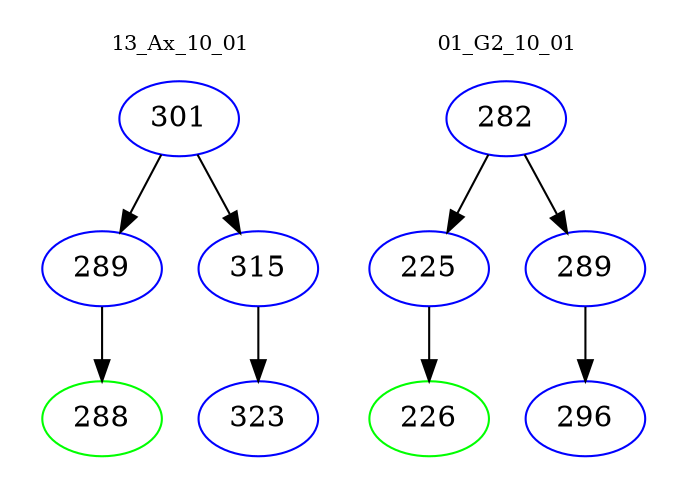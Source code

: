digraph{
subgraph cluster_0 {
color = white
label = "13_Ax_10_01";
fontsize=10;
T0_301 [label="301", color="blue"]
T0_301 -> T0_289 [color="black"]
T0_289 [label="289", color="blue"]
T0_289 -> T0_288 [color="black"]
T0_288 [label="288", color="green"]
T0_301 -> T0_315 [color="black"]
T0_315 [label="315", color="blue"]
T0_315 -> T0_323 [color="black"]
T0_323 [label="323", color="blue"]
}
subgraph cluster_1 {
color = white
label = "01_G2_10_01";
fontsize=10;
T1_282 [label="282", color="blue"]
T1_282 -> T1_225 [color="black"]
T1_225 [label="225", color="blue"]
T1_225 -> T1_226 [color="black"]
T1_226 [label="226", color="green"]
T1_282 -> T1_289 [color="black"]
T1_289 [label="289", color="blue"]
T1_289 -> T1_296 [color="black"]
T1_296 [label="296", color="blue"]
}
}
